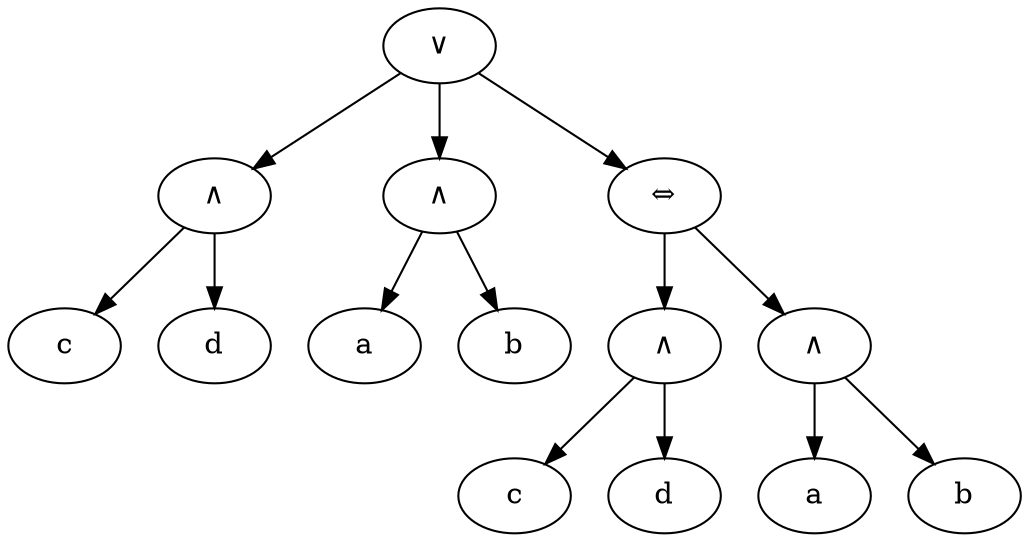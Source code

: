 digraph G {
  bgcolor="#ffffff"

  id0 [shape=ellipse, style=filled, color="#000000", fontcolor="#000000", fillcolor="#ffffff", label="∨"]
  id1 [shape=ellipse, style=filled, color="#000000", fontcolor="#000000", fillcolor="#ffffff", label="∧"]
  id2 [shape=ellipse, style=filled, color="#000000", fontcolor="#000000", fillcolor="#ffffff", label="c"]
  id3 [shape=ellipse, style=filled, color="#000000", fontcolor="#000000", fillcolor="#ffffff", label="d"]
  id4 [shape=ellipse, style=filled, color="#000000", fontcolor="#000000", fillcolor="#ffffff", label="∧"]
  id5 [shape=ellipse, style=filled, color="#000000", fontcolor="#000000", fillcolor="#ffffff", label="a"]
  id6 [shape=ellipse, style=filled, color="#000000", fontcolor="#000000", fillcolor="#ffffff", label="b"]
  id7 [shape=ellipse, style=filled, color="#000000", fontcolor="#000000", fillcolor="#ffffff", label="⇔"]
  id8 [shape=ellipse, style=filled, color="#000000", fontcolor="#000000", fillcolor="#ffffff", label="∧"]
  id9 [shape=ellipse, style=filled, color="#000000", fontcolor="#000000", fillcolor="#ffffff", label="c"]
  id10 [shape=ellipse, style=filled, color="#000000", fontcolor="#000000", fillcolor="#ffffff", label="d"]
  id11 [shape=ellipse, style=filled, color="#000000", fontcolor="#000000", fillcolor="#ffffff", label="∧"]
  id12 [shape=ellipse, style=filled, color="#000000", fontcolor="#000000", fillcolor="#ffffff", label="a"]
  id13 [shape=ellipse, style=filled, color="#000000", fontcolor="#000000", fillcolor="#ffffff", label="b"]

  id1 -> id2 [color="#000000", fontcolor="#000000", style=solid]
  id1 -> id3 [color="#000000", fontcolor="#000000", style=solid]
  id0 -> id1 [color="#000000", fontcolor="#000000", style=solid]
  id4 -> id5 [color="#000000", fontcolor="#000000", style=solid]
  id4 -> id6 [color="#000000", fontcolor="#000000", style=solid]
  id0 -> id4 [color="#000000", fontcolor="#000000", style=solid]
  id8 -> id9 [color="#000000", fontcolor="#000000", style=solid]
  id8 -> id10 [color="#000000", fontcolor="#000000", style=solid]
  id11 -> id12 [color="#000000", fontcolor="#000000", style=solid]
  id11 -> id13 [color="#000000", fontcolor="#000000", style=solid]
  id7 -> id8 [color="#000000", fontcolor="#000000", style=solid]
  id7 -> id11 [color="#000000", fontcolor="#000000", style=solid]
  id0 -> id7 [color="#000000", fontcolor="#000000", style=solid]
}
